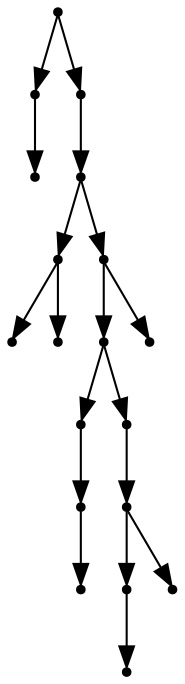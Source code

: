 digraph {
  18 [shape=point];
  1 [shape=point];
  0 [shape=point];
  17 [shape=point];
  16 [shape=point];
  4 [shape=point];
  2 [shape=point];
  3 [shape=point];
  15 [shape=point];
  13 [shape=point];
  7 [shape=point];
  6 [shape=point];
  5 [shape=point];
  12 [shape=point];
  11 [shape=point];
  9 [shape=point];
  8 [shape=point];
  10 [shape=point];
  14 [shape=point];
18 -> 1;
1 -> 0;
18 -> 17;
17 -> 16;
16 -> 4;
4 -> 2;
4 -> 3;
16 -> 15;
15 -> 13;
13 -> 7;
7 -> 6;
6 -> 5;
13 -> 12;
12 -> 11;
11 -> 9;
9 -> 8;
11 -> 10;
15 -> 14;
}
